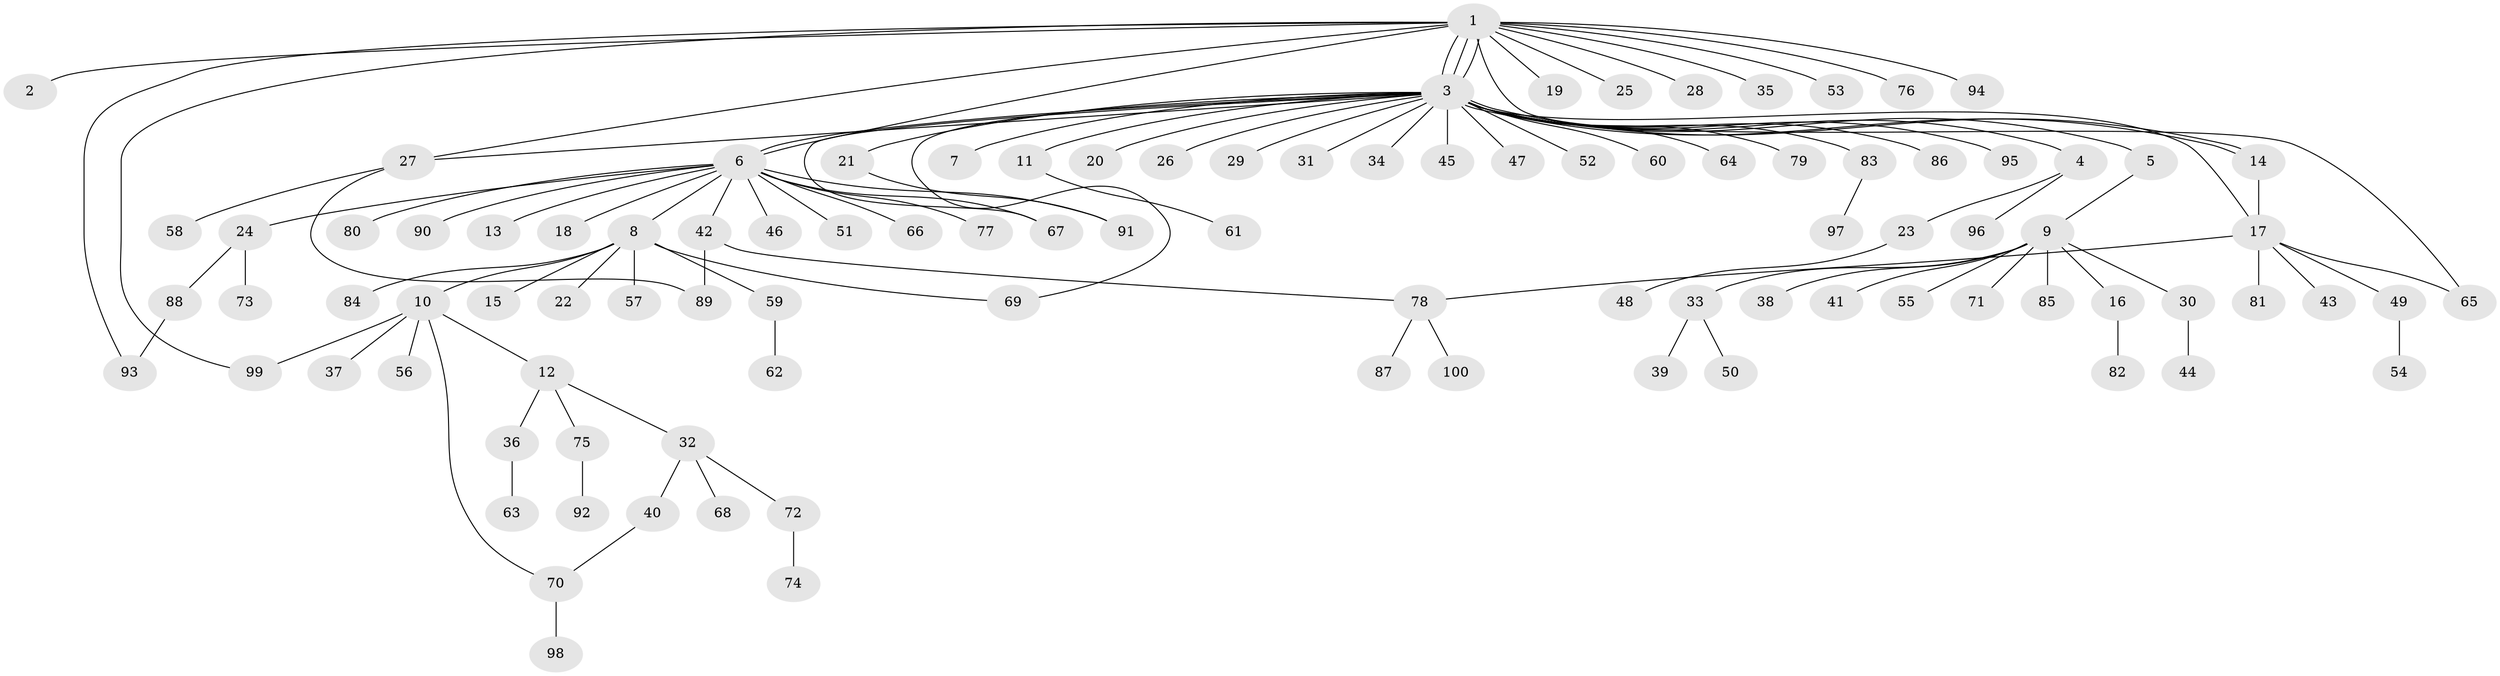 // Generated by graph-tools (version 1.1) at 2025/26/03/09/25 03:26:09]
// undirected, 100 vertices, 114 edges
graph export_dot {
graph [start="1"]
  node [color=gray90,style=filled];
  1;
  2;
  3;
  4;
  5;
  6;
  7;
  8;
  9;
  10;
  11;
  12;
  13;
  14;
  15;
  16;
  17;
  18;
  19;
  20;
  21;
  22;
  23;
  24;
  25;
  26;
  27;
  28;
  29;
  30;
  31;
  32;
  33;
  34;
  35;
  36;
  37;
  38;
  39;
  40;
  41;
  42;
  43;
  44;
  45;
  46;
  47;
  48;
  49;
  50;
  51;
  52;
  53;
  54;
  55;
  56;
  57;
  58;
  59;
  60;
  61;
  62;
  63;
  64;
  65;
  66;
  67;
  68;
  69;
  70;
  71;
  72;
  73;
  74;
  75;
  76;
  77;
  78;
  79;
  80;
  81;
  82;
  83;
  84;
  85;
  86;
  87;
  88;
  89;
  90;
  91;
  92;
  93;
  94;
  95;
  96;
  97;
  98;
  99;
  100;
  1 -- 2;
  1 -- 3;
  1 -- 3;
  1 -- 3;
  1 -- 6;
  1 -- 19;
  1 -- 25;
  1 -- 27;
  1 -- 28;
  1 -- 35;
  1 -- 53;
  1 -- 65;
  1 -- 76;
  1 -- 93;
  1 -- 94;
  1 -- 99;
  3 -- 4;
  3 -- 5;
  3 -- 6;
  3 -- 7;
  3 -- 11;
  3 -- 14;
  3 -- 14;
  3 -- 17;
  3 -- 20;
  3 -- 21;
  3 -- 26;
  3 -- 27;
  3 -- 29;
  3 -- 31;
  3 -- 34;
  3 -- 45;
  3 -- 47;
  3 -- 52;
  3 -- 60;
  3 -- 64;
  3 -- 67;
  3 -- 69;
  3 -- 79;
  3 -- 83;
  3 -- 86;
  3 -- 95;
  4 -- 23;
  4 -- 96;
  5 -- 9;
  6 -- 8;
  6 -- 13;
  6 -- 18;
  6 -- 24;
  6 -- 42;
  6 -- 46;
  6 -- 51;
  6 -- 66;
  6 -- 67;
  6 -- 77;
  6 -- 80;
  6 -- 90;
  6 -- 91;
  8 -- 10;
  8 -- 15;
  8 -- 22;
  8 -- 57;
  8 -- 59;
  8 -- 69;
  8 -- 84;
  9 -- 16;
  9 -- 30;
  9 -- 33;
  9 -- 38;
  9 -- 41;
  9 -- 55;
  9 -- 71;
  9 -- 85;
  10 -- 12;
  10 -- 37;
  10 -- 56;
  10 -- 70;
  10 -- 99;
  11 -- 61;
  12 -- 32;
  12 -- 36;
  12 -- 75;
  14 -- 17;
  16 -- 82;
  17 -- 43;
  17 -- 49;
  17 -- 65;
  17 -- 78;
  17 -- 81;
  21 -- 91;
  23 -- 48;
  24 -- 73;
  24 -- 88;
  27 -- 58;
  27 -- 89;
  30 -- 44;
  32 -- 40;
  32 -- 68;
  32 -- 72;
  33 -- 39;
  33 -- 50;
  36 -- 63;
  40 -- 70;
  42 -- 78;
  42 -- 89;
  49 -- 54;
  59 -- 62;
  70 -- 98;
  72 -- 74;
  75 -- 92;
  78 -- 87;
  78 -- 100;
  83 -- 97;
  88 -- 93;
}

